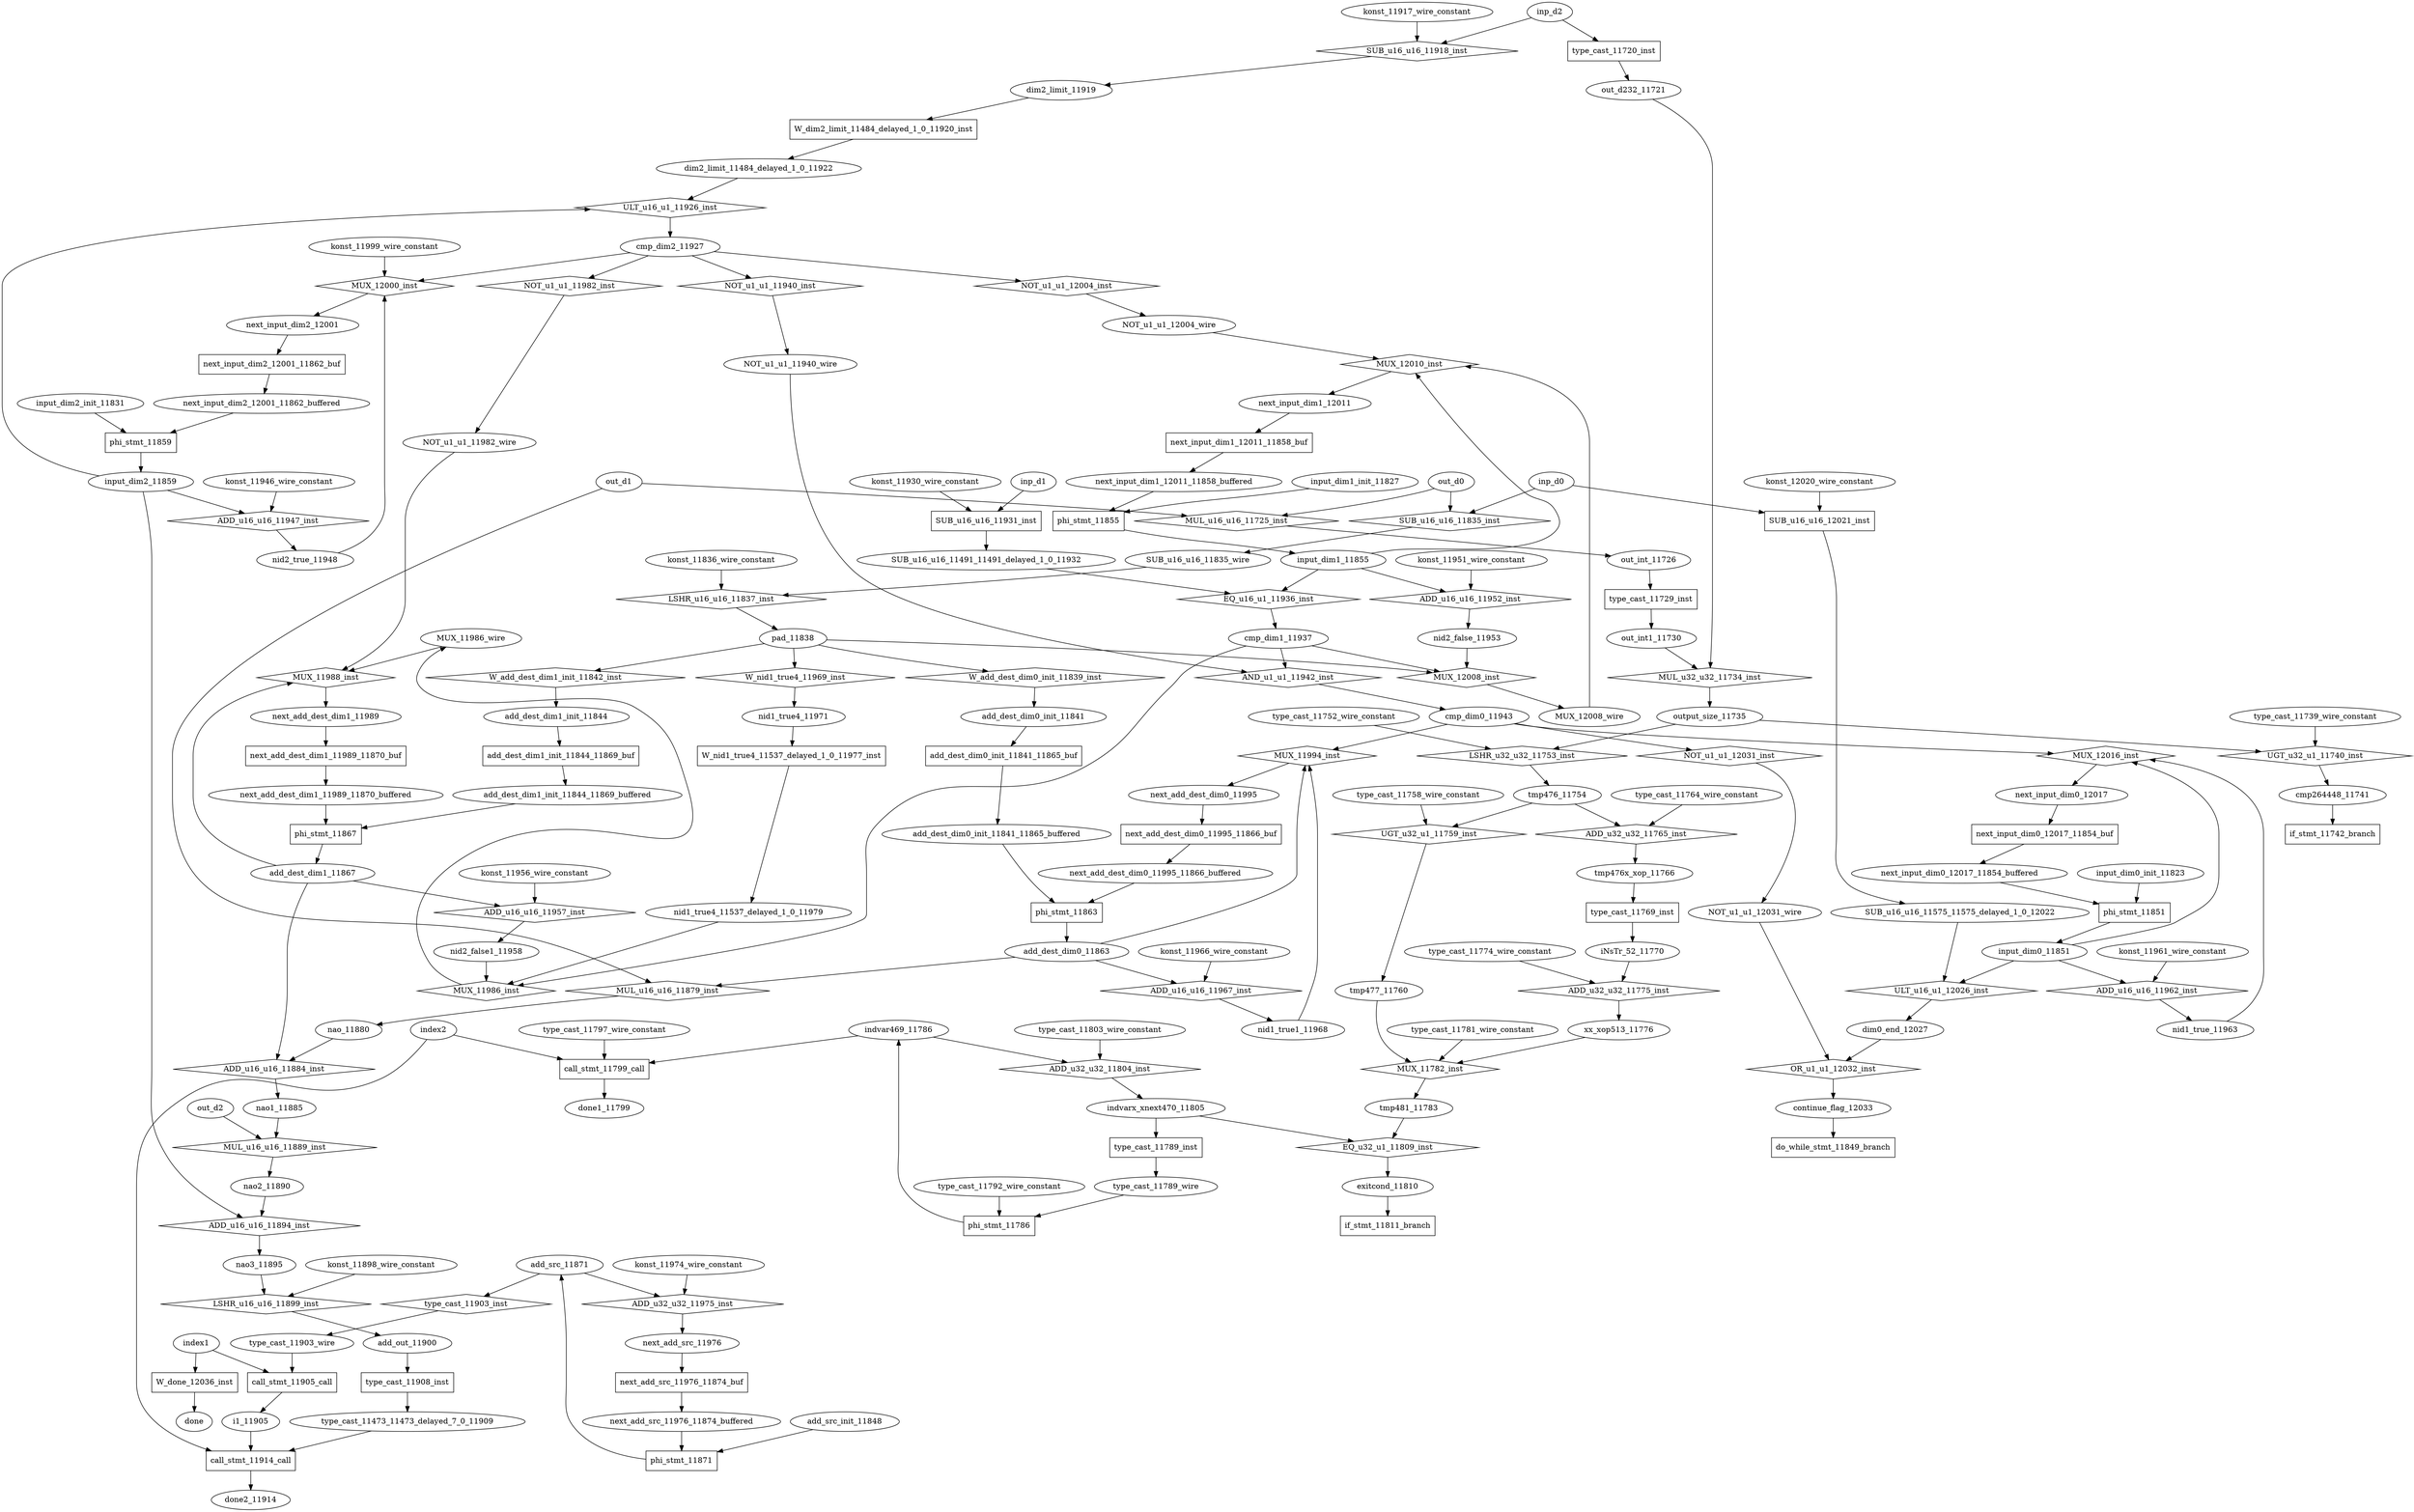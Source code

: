 digraph data_path {
  MUX_11986_wire [shape=ellipse];
  MUX_12008_wire [shape=ellipse];
  NOT_u1_u1_11940_wire [shape=ellipse];
  NOT_u1_u1_11982_wire [shape=ellipse];
  NOT_u1_u1_12004_wire [shape=ellipse];
  NOT_u1_u1_12031_wire [shape=ellipse];
  SUB_u16_u16_11491_11491_delayed_1_0_11932 [shape=ellipse];
  SUB_u16_u16_11575_11575_delayed_1_0_12022 [shape=ellipse];
  SUB_u16_u16_11835_wire [shape=ellipse];
  add_dest_dim0_11863 [shape=ellipse];
  add_dest_dim0_init_11841 [shape=ellipse];
  add_dest_dim0_init_11841_11865_buffered [shape=ellipse];
  add_dest_dim1_11867 [shape=ellipse];
  add_dest_dim1_init_11844 [shape=ellipse];
  add_dest_dim1_init_11844_11869_buffered [shape=ellipse];
  add_out_11900 [shape=ellipse];
  add_src_11871 [shape=ellipse];
  add_src_init_11848 [shape=ellipse];
  cmp264448_11741 [shape=ellipse];
  cmp_dim0_11943 [shape=ellipse];
  cmp_dim1_11937 [shape=ellipse];
  cmp_dim2_11927 [shape=ellipse];
  continue_flag_12033 [shape=ellipse];
  dim0_end_12027 [shape=ellipse];
  dim2_limit_11484_delayed_1_0_11922 [shape=ellipse];
  dim2_limit_11919 [shape=ellipse];
  done1_11799 [shape=ellipse];
  done2_11914 [shape=ellipse];
  exitcond_11810 [shape=ellipse];
  i1_11905 [shape=ellipse];
  iNsTr_52_11770 [shape=ellipse];
  indvar469_11786 [shape=ellipse];
  indvarx_xnext470_11805 [shape=ellipse];
  input_dim0_11851 [shape=ellipse];
  input_dim0_init_11823 [shape=ellipse];
  input_dim1_11855 [shape=ellipse];
  input_dim1_init_11827 [shape=ellipse];
  input_dim2_11859 [shape=ellipse];
  input_dim2_init_11831 [shape=ellipse];
  konst_11836_wire_constant [shape=ellipse];
  konst_11898_wire_constant [shape=ellipse];
  konst_11917_wire_constant [shape=ellipse];
  konst_11930_wire_constant [shape=ellipse];
  konst_11946_wire_constant [shape=ellipse];
  konst_11951_wire_constant [shape=ellipse];
  konst_11956_wire_constant [shape=ellipse];
  konst_11961_wire_constant [shape=ellipse];
  konst_11966_wire_constant [shape=ellipse];
  konst_11974_wire_constant [shape=ellipse];
  konst_11999_wire_constant [shape=ellipse];
  konst_12020_wire_constant [shape=ellipse];
  nao1_11885 [shape=ellipse];
  nao2_11890 [shape=ellipse];
  nao3_11895 [shape=ellipse];
  nao_11880 [shape=ellipse];
  next_add_dest_dim0_11995 [shape=ellipse];
  next_add_dest_dim0_11995_11866_buffered [shape=ellipse];
  next_add_dest_dim1_11989 [shape=ellipse];
  next_add_dest_dim1_11989_11870_buffered [shape=ellipse];
  next_add_src_11976 [shape=ellipse];
  next_add_src_11976_11874_buffered [shape=ellipse];
  next_input_dim0_12017 [shape=ellipse];
  next_input_dim0_12017_11854_buffered [shape=ellipse];
  next_input_dim1_12011 [shape=ellipse];
  next_input_dim1_12011_11858_buffered [shape=ellipse];
  next_input_dim2_12001 [shape=ellipse];
  next_input_dim2_12001_11862_buffered [shape=ellipse];
  nid1_true1_11968 [shape=ellipse];
  nid1_true4_11537_delayed_1_0_11979 [shape=ellipse];
  nid1_true4_11971 [shape=ellipse];
  nid1_true_11963 [shape=ellipse];
  nid2_false1_11958 [shape=ellipse];
  nid2_false_11953 [shape=ellipse];
  nid2_true_11948 [shape=ellipse];
  out_d232_11721 [shape=ellipse];
  out_int1_11730 [shape=ellipse];
  out_int_11726 [shape=ellipse];
  output_size_11735 [shape=ellipse];
  pad_11838 [shape=ellipse];
  tmp476_11754 [shape=ellipse];
  tmp476x_xop_11766 [shape=ellipse];
  tmp477_11760 [shape=ellipse];
  tmp481_11783 [shape=ellipse];
  type_cast_11473_11473_delayed_7_0_11909 [shape=ellipse];
  type_cast_11739_wire_constant [shape=ellipse];
  type_cast_11752_wire_constant [shape=ellipse];
  type_cast_11758_wire_constant [shape=ellipse];
  type_cast_11764_wire_constant [shape=ellipse];
  type_cast_11774_wire_constant [shape=ellipse];
  type_cast_11781_wire_constant [shape=ellipse];
  type_cast_11789_wire [shape=ellipse];
  type_cast_11792_wire_constant [shape=ellipse];
  type_cast_11797_wire_constant [shape=ellipse];
  type_cast_11803_wire_constant [shape=ellipse];
  type_cast_11903_wire [shape=ellipse];
  xx_xop513_11776 [shape=ellipse];
  ADD_u16_u16_11884_inst [shape=diamond];
nao_11880  -> ADD_u16_u16_11884_inst;
add_dest_dim1_11867  -> ADD_u16_u16_11884_inst;
ADD_u16_u16_11884_inst -> nao1_11885;
  ADD_u16_u16_11894_inst [shape=diamond];
input_dim2_11859  -> ADD_u16_u16_11894_inst;
nao2_11890  -> ADD_u16_u16_11894_inst;
ADD_u16_u16_11894_inst -> nao3_11895;
  ADD_u16_u16_11947_inst [shape=diamond];
input_dim2_11859  -> ADD_u16_u16_11947_inst;
konst_11946_wire_constant  -> ADD_u16_u16_11947_inst;
ADD_u16_u16_11947_inst -> nid2_true_11948;
  ADD_u16_u16_11952_inst [shape=diamond];
input_dim1_11855  -> ADD_u16_u16_11952_inst;
konst_11951_wire_constant  -> ADD_u16_u16_11952_inst;
ADD_u16_u16_11952_inst -> nid2_false_11953;
  ADD_u16_u16_11957_inst [shape=diamond];
add_dest_dim1_11867  -> ADD_u16_u16_11957_inst;
konst_11956_wire_constant  -> ADD_u16_u16_11957_inst;
ADD_u16_u16_11957_inst -> nid2_false1_11958;
  ADD_u16_u16_11962_inst [shape=diamond];
input_dim0_11851  -> ADD_u16_u16_11962_inst;
konst_11961_wire_constant  -> ADD_u16_u16_11962_inst;
ADD_u16_u16_11962_inst -> nid1_true_11963;
  ADD_u16_u16_11967_inst [shape=diamond];
add_dest_dim0_11863  -> ADD_u16_u16_11967_inst;
konst_11966_wire_constant  -> ADD_u16_u16_11967_inst;
ADD_u16_u16_11967_inst -> nid1_true1_11968;
  ADD_u32_u32_11765_inst [shape=diamond];
tmp476_11754  -> ADD_u32_u32_11765_inst;
type_cast_11764_wire_constant  -> ADD_u32_u32_11765_inst;
ADD_u32_u32_11765_inst -> tmp476x_xop_11766;
  ADD_u32_u32_11775_inst [shape=diamond];
iNsTr_52_11770  -> ADD_u32_u32_11775_inst;
type_cast_11774_wire_constant  -> ADD_u32_u32_11775_inst;
ADD_u32_u32_11775_inst -> xx_xop513_11776;
  ADD_u32_u32_11804_inst [shape=diamond];
indvar469_11786  -> ADD_u32_u32_11804_inst;
type_cast_11803_wire_constant  -> ADD_u32_u32_11804_inst;
ADD_u32_u32_11804_inst -> indvarx_xnext470_11805;
  ADD_u32_u32_11975_inst [shape=diamond];
add_src_11871  -> ADD_u32_u32_11975_inst;
konst_11974_wire_constant  -> ADD_u32_u32_11975_inst;
ADD_u32_u32_11975_inst -> next_add_src_11976;
  AND_u1_u1_11942_inst [shape=diamond];
NOT_u1_u1_11940_wire  -> AND_u1_u1_11942_inst;
cmp_dim1_11937  -> AND_u1_u1_11942_inst;
AND_u1_u1_11942_inst -> cmp_dim0_11943;
  EQ_u16_u1_11936_inst [shape=diamond];
input_dim1_11855  -> EQ_u16_u1_11936_inst;
SUB_u16_u16_11491_11491_delayed_1_0_11932  -> EQ_u16_u1_11936_inst;
EQ_u16_u1_11936_inst -> cmp_dim1_11937;
  EQ_u32_u1_11809_inst [shape=diamond];
indvarx_xnext470_11805  -> EQ_u32_u1_11809_inst;
tmp481_11783  -> EQ_u32_u1_11809_inst;
EQ_u32_u1_11809_inst -> exitcond_11810;
  LSHR_u16_u16_11837_inst [shape=diamond];
SUB_u16_u16_11835_wire  -> LSHR_u16_u16_11837_inst;
konst_11836_wire_constant  -> LSHR_u16_u16_11837_inst;
LSHR_u16_u16_11837_inst -> pad_11838;
  LSHR_u16_u16_11899_inst [shape=diamond];
nao3_11895  -> LSHR_u16_u16_11899_inst;
konst_11898_wire_constant  -> LSHR_u16_u16_11899_inst;
LSHR_u16_u16_11899_inst -> add_out_11900;
  LSHR_u32_u32_11753_inst [shape=diamond];
output_size_11735  -> LSHR_u32_u32_11753_inst;
type_cast_11752_wire_constant  -> LSHR_u32_u32_11753_inst;
LSHR_u32_u32_11753_inst -> tmp476_11754;
  MUL_u16_u16_11725_inst [shape=diamond];
out_d0  -> MUL_u16_u16_11725_inst;
out_d1  -> MUL_u16_u16_11725_inst;
MUL_u16_u16_11725_inst -> out_int_11726;
  MUL_u16_u16_11879_inst [shape=diamond];
out_d1  -> MUL_u16_u16_11879_inst;
add_dest_dim0_11863  -> MUL_u16_u16_11879_inst;
MUL_u16_u16_11879_inst -> nao_11880;
  MUL_u16_u16_11889_inst [shape=diamond];
out_d2  -> MUL_u16_u16_11889_inst;
nao1_11885  -> MUL_u16_u16_11889_inst;
MUL_u16_u16_11889_inst -> nao2_11890;
  MUL_u32_u32_11734_inst [shape=diamond];
out_int1_11730  -> MUL_u32_u32_11734_inst;
out_d232_11721  -> MUL_u32_u32_11734_inst;
MUL_u32_u32_11734_inst -> output_size_11735;
  MUX_11782_inst [shape=diamond];
tmp477_11760  -> MUX_11782_inst;
xx_xop513_11776  -> MUX_11782_inst;
type_cast_11781_wire_constant  -> MUX_11782_inst;
MUX_11782_inst -> tmp481_11783;
  MUX_11986_inst [shape=diamond];
cmp_dim1_11937  -> MUX_11986_inst;
nid1_true4_11537_delayed_1_0_11979  -> MUX_11986_inst;
nid2_false1_11958  -> MUX_11986_inst;
MUX_11986_inst -> MUX_11986_wire;
  MUX_11988_inst [shape=diamond];
NOT_u1_u1_11982_wire  -> MUX_11988_inst;
MUX_11986_wire  -> MUX_11988_inst;
add_dest_dim1_11867  -> MUX_11988_inst;
MUX_11988_inst -> next_add_dest_dim1_11989;
  MUX_11994_inst [shape=diamond];
cmp_dim0_11943  -> MUX_11994_inst;
nid1_true1_11968  -> MUX_11994_inst;
add_dest_dim0_11863  -> MUX_11994_inst;
MUX_11994_inst -> next_add_dest_dim0_11995;
  MUX_12000_inst [shape=diamond];
cmp_dim2_11927  -> MUX_12000_inst;
nid2_true_11948  -> MUX_12000_inst;
konst_11999_wire_constant  -> MUX_12000_inst;
MUX_12000_inst -> next_input_dim2_12001;
  MUX_12008_inst [shape=diamond];
cmp_dim1_11937  -> MUX_12008_inst;
pad_11838  -> MUX_12008_inst;
nid2_false_11953  -> MUX_12008_inst;
MUX_12008_inst -> MUX_12008_wire;
  MUX_12010_inst [shape=diamond];
NOT_u1_u1_12004_wire  -> MUX_12010_inst;
MUX_12008_wire  -> MUX_12010_inst;
input_dim1_11855  -> MUX_12010_inst;
MUX_12010_inst -> next_input_dim1_12011;
  MUX_12016_inst [shape=diamond];
cmp_dim0_11943  -> MUX_12016_inst;
nid1_true_11963  -> MUX_12016_inst;
input_dim0_11851  -> MUX_12016_inst;
MUX_12016_inst -> next_input_dim0_12017;
  NOT_u1_u1_11940_inst [shape=diamond];
cmp_dim2_11927  -> NOT_u1_u1_11940_inst;
NOT_u1_u1_11940_inst -> NOT_u1_u1_11940_wire;
  NOT_u1_u1_11982_inst [shape=diamond];
cmp_dim2_11927  -> NOT_u1_u1_11982_inst;
NOT_u1_u1_11982_inst -> NOT_u1_u1_11982_wire;
  NOT_u1_u1_12004_inst [shape=diamond];
cmp_dim2_11927  -> NOT_u1_u1_12004_inst;
NOT_u1_u1_12004_inst -> NOT_u1_u1_12004_wire;
  NOT_u1_u1_12031_inst [shape=diamond];
cmp_dim0_11943  -> NOT_u1_u1_12031_inst;
NOT_u1_u1_12031_inst -> NOT_u1_u1_12031_wire;
  OR_u1_u1_12032_inst [shape=diamond];
dim0_end_12027  -> OR_u1_u1_12032_inst;
NOT_u1_u1_12031_wire  -> OR_u1_u1_12032_inst;
OR_u1_u1_12032_inst -> continue_flag_12033;
  SUB_u16_u16_11835_inst [shape=diamond];
out_d0  -> SUB_u16_u16_11835_inst;
inp_d0  -> SUB_u16_u16_11835_inst;
SUB_u16_u16_11835_inst -> SUB_u16_u16_11835_wire;
  SUB_u16_u16_11918_inst [shape=diamond];
inp_d2  -> SUB_u16_u16_11918_inst;
konst_11917_wire_constant  -> SUB_u16_u16_11918_inst;
SUB_u16_u16_11918_inst -> dim2_limit_11919;
  SUB_u16_u16_11931_inst [shape=rectangle];
inp_d1  -> SUB_u16_u16_11931_inst;
konst_11930_wire_constant  -> SUB_u16_u16_11931_inst;
SUB_u16_u16_11931_inst -> SUB_u16_u16_11491_11491_delayed_1_0_11932;
  SUB_u16_u16_12021_inst [shape=rectangle];
inp_d0  -> SUB_u16_u16_12021_inst;
konst_12020_wire_constant  -> SUB_u16_u16_12021_inst;
SUB_u16_u16_12021_inst -> SUB_u16_u16_11575_11575_delayed_1_0_12022;
  UGT_u32_u1_11740_inst [shape=diamond];
output_size_11735  -> UGT_u32_u1_11740_inst;
type_cast_11739_wire_constant  -> UGT_u32_u1_11740_inst;
UGT_u32_u1_11740_inst -> cmp264448_11741;
  UGT_u32_u1_11759_inst [shape=diamond];
tmp476_11754  -> UGT_u32_u1_11759_inst;
type_cast_11758_wire_constant  -> UGT_u32_u1_11759_inst;
UGT_u32_u1_11759_inst -> tmp477_11760;
  ULT_u16_u1_11926_inst [shape=diamond];
input_dim2_11859  -> ULT_u16_u1_11926_inst;
dim2_limit_11484_delayed_1_0_11922  -> ULT_u16_u1_11926_inst;
ULT_u16_u1_11926_inst -> cmp_dim2_11927;
  ULT_u16_u1_12026_inst [shape=diamond];
input_dim0_11851  -> ULT_u16_u1_12026_inst;
SUB_u16_u16_11575_11575_delayed_1_0_12022  -> ULT_u16_u1_12026_inst;
ULT_u16_u1_12026_inst -> dim0_end_12027;
  W_add_dest_dim0_init_11839_inst [shape=diamond];
pad_11838  -> W_add_dest_dim0_init_11839_inst;
W_add_dest_dim0_init_11839_inst -> add_dest_dim0_init_11841;
  W_add_dest_dim1_init_11842_inst [shape=diamond];
pad_11838  -> W_add_dest_dim1_init_11842_inst;
W_add_dest_dim1_init_11842_inst -> add_dest_dim1_init_11844;
  W_dim2_limit_11484_delayed_1_0_11920_inst [shape=rectangle];
dim2_limit_11919  -> W_dim2_limit_11484_delayed_1_0_11920_inst;
W_dim2_limit_11484_delayed_1_0_11920_inst -> dim2_limit_11484_delayed_1_0_11922;
  W_done_12036_inst [shape=rectangle];
index1  -> W_done_12036_inst;
W_done_12036_inst -> done;
  W_nid1_true4_11537_delayed_1_0_11977_inst [shape=rectangle];
nid1_true4_11971  -> W_nid1_true4_11537_delayed_1_0_11977_inst;
W_nid1_true4_11537_delayed_1_0_11977_inst -> nid1_true4_11537_delayed_1_0_11979;
  W_nid1_true4_11969_inst [shape=diamond];
pad_11838  -> W_nid1_true4_11969_inst;
W_nid1_true4_11969_inst -> nid1_true4_11971;
  add_dest_dim0_init_11841_11865_buf [shape=rectangle];
add_dest_dim0_init_11841  -> add_dest_dim0_init_11841_11865_buf;
add_dest_dim0_init_11841_11865_buf -> add_dest_dim0_init_11841_11865_buffered;
  add_dest_dim1_init_11844_11869_buf [shape=rectangle];
add_dest_dim1_init_11844  -> add_dest_dim1_init_11844_11869_buf;
add_dest_dim1_init_11844_11869_buf -> add_dest_dim1_init_11844_11869_buffered;
  call_stmt_11799_call [shape=rectangle];
index2  -> call_stmt_11799_call;
indvar469_11786  -> call_stmt_11799_call;
type_cast_11797_wire_constant  -> call_stmt_11799_call;
call_stmt_11799_call -> done1_11799;
  call_stmt_11905_call [shape=rectangle];
index1  -> call_stmt_11905_call;
type_cast_11903_wire  -> call_stmt_11905_call;
call_stmt_11905_call -> i1_11905;
  call_stmt_11914_call [shape=rectangle];
index2  -> call_stmt_11914_call;
type_cast_11473_11473_delayed_7_0_11909  -> call_stmt_11914_call;
i1_11905  -> call_stmt_11914_call;
call_stmt_11914_call -> done2_11914;
  do_while_stmt_11849_branch [shape=rectangle];
continue_flag_12033  -> do_while_stmt_11849_branch;
  if_stmt_11742_branch [shape=rectangle];
cmp264448_11741  -> if_stmt_11742_branch;
  if_stmt_11811_branch [shape=rectangle];
exitcond_11810  -> if_stmt_11811_branch;
  next_add_dest_dim0_11995_11866_buf [shape=rectangle];
next_add_dest_dim0_11995  -> next_add_dest_dim0_11995_11866_buf;
next_add_dest_dim0_11995_11866_buf -> next_add_dest_dim0_11995_11866_buffered;
  next_add_dest_dim1_11989_11870_buf [shape=rectangle];
next_add_dest_dim1_11989  -> next_add_dest_dim1_11989_11870_buf;
next_add_dest_dim1_11989_11870_buf -> next_add_dest_dim1_11989_11870_buffered;
  next_add_src_11976_11874_buf [shape=rectangle];
next_add_src_11976  -> next_add_src_11976_11874_buf;
next_add_src_11976_11874_buf -> next_add_src_11976_11874_buffered;
  next_input_dim0_12017_11854_buf [shape=rectangle];
next_input_dim0_12017  -> next_input_dim0_12017_11854_buf;
next_input_dim0_12017_11854_buf -> next_input_dim0_12017_11854_buffered;
  next_input_dim1_12011_11858_buf [shape=rectangle];
next_input_dim1_12011  -> next_input_dim1_12011_11858_buf;
next_input_dim1_12011_11858_buf -> next_input_dim1_12011_11858_buffered;
  next_input_dim2_12001_11862_buf [shape=rectangle];
next_input_dim2_12001  -> next_input_dim2_12001_11862_buf;
next_input_dim2_12001_11862_buf -> next_input_dim2_12001_11862_buffered;
  phi_stmt_11786 [shape=rectangle];
type_cast_11789_wire  -> phi_stmt_11786;
type_cast_11792_wire_constant  -> phi_stmt_11786;
phi_stmt_11786 -> indvar469_11786;
  phi_stmt_11851 [shape=rectangle];
input_dim0_init_11823  -> phi_stmt_11851;
next_input_dim0_12017_11854_buffered  -> phi_stmt_11851;
phi_stmt_11851 -> input_dim0_11851;
  phi_stmt_11855 [shape=rectangle];
input_dim1_init_11827  -> phi_stmt_11855;
next_input_dim1_12011_11858_buffered  -> phi_stmt_11855;
phi_stmt_11855 -> input_dim1_11855;
  phi_stmt_11859 [shape=rectangle];
input_dim2_init_11831  -> phi_stmt_11859;
next_input_dim2_12001_11862_buffered  -> phi_stmt_11859;
phi_stmt_11859 -> input_dim2_11859;
  phi_stmt_11863 [shape=rectangle];
add_dest_dim0_init_11841_11865_buffered  -> phi_stmt_11863;
next_add_dest_dim0_11995_11866_buffered  -> phi_stmt_11863;
phi_stmt_11863 -> add_dest_dim0_11863;
  phi_stmt_11867 [shape=rectangle];
add_dest_dim1_init_11844_11869_buffered  -> phi_stmt_11867;
next_add_dest_dim1_11989_11870_buffered  -> phi_stmt_11867;
phi_stmt_11867 -> add_dest_dim1_11867;
  phi_stmt_11871 [shape=rectangle];
add_src_init_11848  -> phi_stmt_11871;
next_add_src_11976_11874_buffered  -> phi_stmt_11871;
phi_stmt_11871 -> add_src_11871;
  type_cast_11720_inst [shape=rectangle];
inp_d2  -> type_cast_11720_inst;
type_cast_11720_inst -> out_d232_11721;
  type_cast_11729_inst [shape=rectangle];
out_int_11726  -> type_cast_11729_inst;
type_cast_11729_inst -> out_int1_11730;
  type_cast_11769_inst [shape=rectangle];
tmp476x_xop_11766  -> type_cast_11769_inst;
type_cast_11769_inst -> iNsTr_52_11770;
  type_cast_11789_inst [shape=rectangle];
indvarx_xnext470_11805  -> type_cast_11789_inst;
type_cast_11789_inst -> type_cast_11789_wire;
  type_cast_11903_inst [shape=diamond];
add_src_11871  -> type_cast_11903_inst;
type_cast_11903_inst -> type_cast_11903_wire;
  type_cast_11908_inst [shape=rectangle];
add_out_11900  -> type_cast_11908_inst;
type_cast_11908_inst -> type_cast_11473_11473_delayed_7_0_11909;
}
